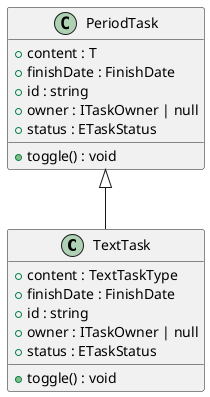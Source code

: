 @startuml
hide empty methods
hide empty fields
class "TextTask" {
    +content : TextTaskType
    +finishDate : FinishDate
    +id : string
    +owner : ITaskOwner | null
    +status : ETaskStatus
    +toggle() : void
}
class "PeriodTask" {
    +content : T
    +finishDate : FinishDate
    +id : string
    +owner : ITaskOwner | null
    +status : ETaskStatus
    +toggle() : void
}
"PeriodTask" <|-- "TextTask"
@enduml